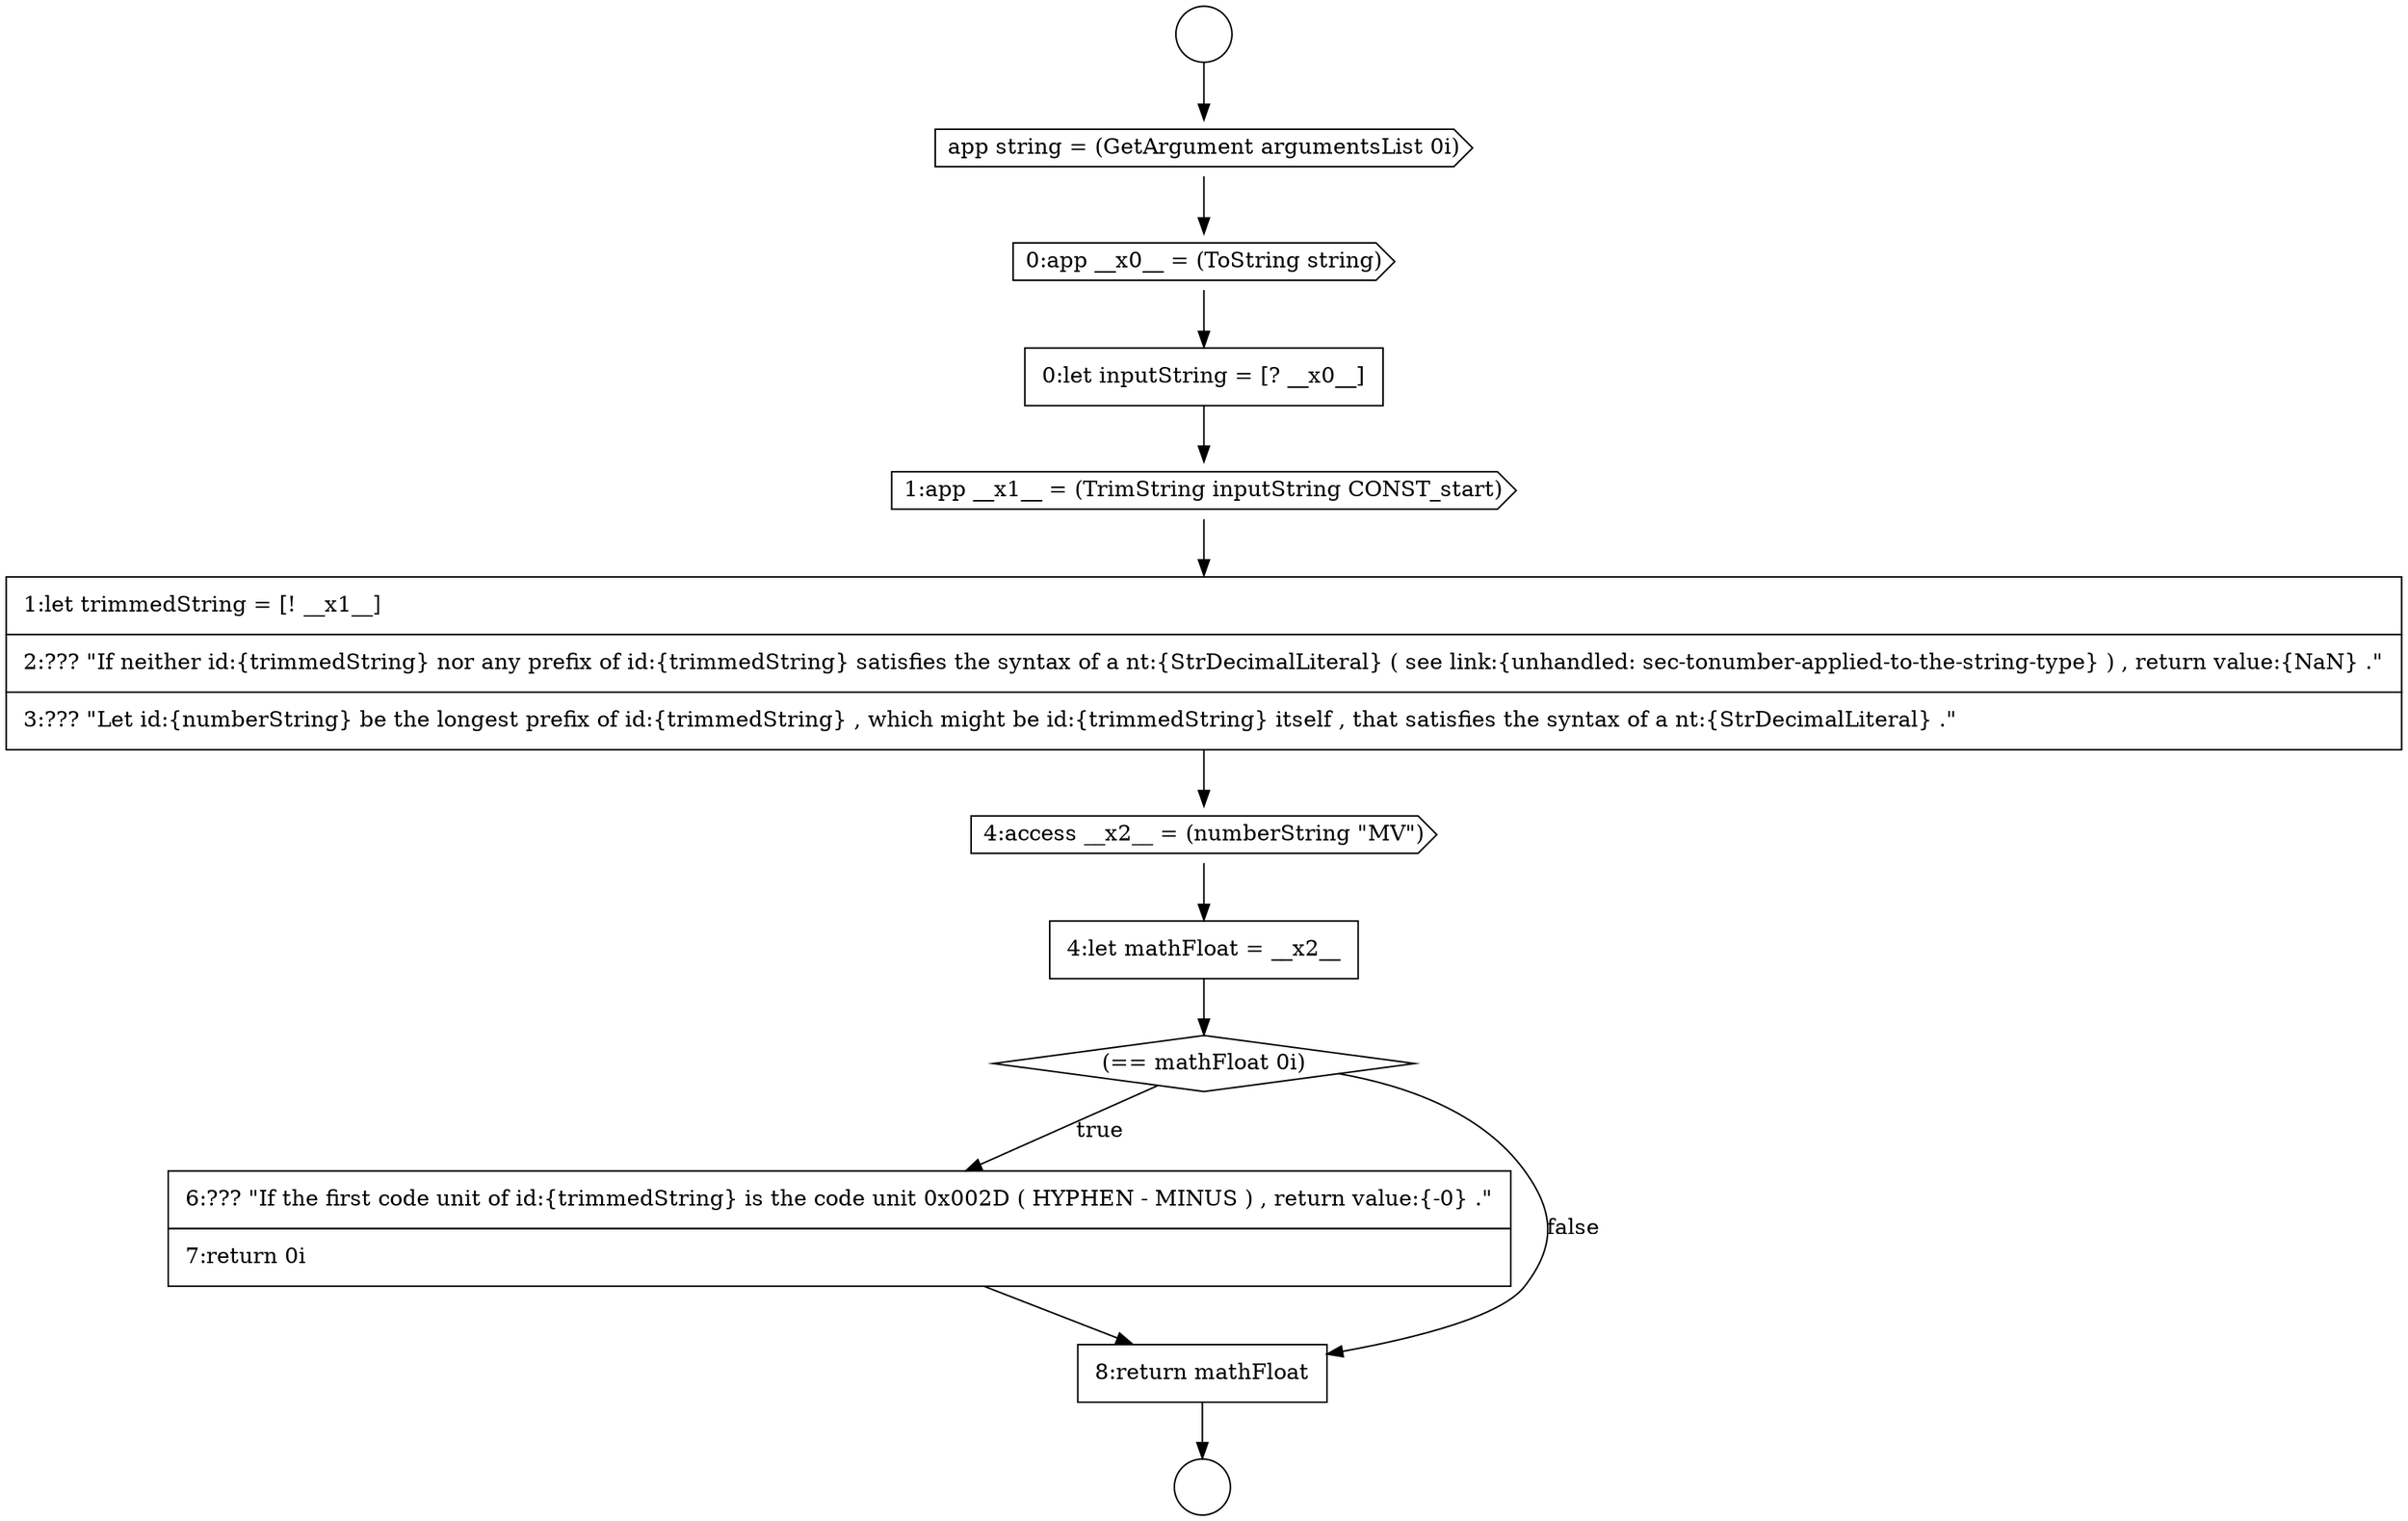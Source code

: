digraph {
  node11763 [shape=none, margin=0, label=<<font color="black">
    <table border="0" cellborder="1" cellspacing="0" cellpadding="10">
      <tr><td align="left">6:??? &quot;If the first code unit of id:{trimmedString} is the code unit 0x002D ( HYPHEN - MINUS ) , return value:{-0} .&quot;</td></tr>
      <tr><td align="left">7:return 0i</td></tr>
    </table>
  </font>> color="black" fillcolor="white" style=filled]
  node11756 [shape=cds, label=<<font color="black">0:app __x0__ = (ToString string)</font>> color="black" fillcolor="white" style=filled]
  node11760 [shape=cds, label=<<font color="black">4:access __x2__ = (numberString &quot;MV&quot;)</font>> color="black" fillcolor="white" style=filled]
  node11762 [shape=diamond, label=<<font color="black">(== mathFloat 0i)</font>> color="black" fillcolor="white" style=filled]
  node11757 [shape=none, margin=0, label=<<font color="black">
    <table border="0" cellborder="1" cellspacing="0" cellpadding="10">
      <tr><td align="left">0:let inputString = [? __x0__]</td></tr>
    </table>
  </font>> color="black" fillcolor="white" style=filled]
  node11761 [shape=none, margin=0, label=<<font color="black">
    <table border="0" cellborder="1" cellspacing="0" cellpadding="10">
      <tr><td align="left">4:let mathFloat = __x2__</td></tr>
    </table>
  </font>> color="black" fillcolor="white" style=filled]
  node11758 [shape=cds, label=<<font color="black">1:app __x1__ = (TrimString inputString CONST_start)</font>> color="black" fillcolor="white" style=filled]
  node11753 [shape=circle label=" " color="black" fillcolor="white" style=filled]
  node11755 [shape=cds, label=<<font color="black">app string = (GetArgument argumentsList 0i)</font>> color="black" fillcolor="white" style=filled]
  node11759 [shape=none, margin=0, label=<<font color="black">
    <table border="0" cellborder="1" cellspacing="0" cellpadding="10">
      <tr><td align="left">1:let trimmedString = [! __x1__]</td></tr>
      <tr><td align="left">2:??? &quot;If neither id:{trimmedString} nor any prefix of id:{trimmedString} satisfies the syntax of a nt:{StrDecimalLiteral} ( see link:{unhandled: sec-tonumber-applied-to-the-string-type} ) , return value:{NaN} .&quot;</td></tr>
      <tr><td align="left">3:??? &quot;Let id:{numberString} be the longest prefix of id:{trimmedString} , which might be id:{trimmedString} itself , that satisfies the syntax of a nt:{StrDecimalLiteral} .&quot;</td></tr>
    </table>
  </font>> color="black" fillcolor="white" style=filled]
  node11764 [shape=none, margin=0, label=<<font color="black">
    <table border="0" cellborder="1" cellspacing="0" cellpadding="10">
      <tr><td align="left">8:return mathFloat</td></tr>
    </table>
  </font>> color="black" fillcolor="white" style=filled]
  node11754 [shape=circle label=" " color="black" fillcolor="white" style=filled]
  node11761 -> node11762 [ color="black"]
  node11763 -> node11764 [ color="black"]
  node11760 -> node11761 [ color="black"]
  node11753 -> node11755 [ color="black"]
  node11762 -> node11763 [label=<<font color="black">true</font>> color="black"]
  node11762 -> node11764 [label=<<font color="black">false</font>> color="black"]
  node11759 -> node11760 [ color="black"]
  node11757 -> node11758 [ color="black"]
  node11756 -> node11757 [ color="black"]
  node11755 -> node11756 [ color="black"]
  node11758 -> node11759 [ color="black"]
  node11764 -> node11754 [ color="black"]
}
